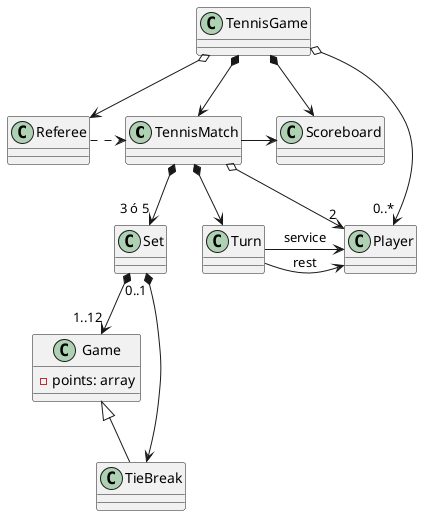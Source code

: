 @startuml tennis_game

class TennisMatch{}

class Player{}

class Referee{}

class Scoreboard{}

class Set{}

class Game{
    '-service: Player
    '-rest: Player
    -points: array
}

class TieBreak extends Game{}

' class Point{}

class Turn{}

Referee .> TennisMatch
TennisMatch -> Scoreboard

TennisMatch o--> "2" Player
TennisMatch *--> Turn
TennisMatch *--> "3 ó 5" Set

Set *--> "1..12" Game
Set "0..1" *--> TieBreak
'Set -> Turn

'Game *--> "1..*" Point

'TieBreak *-> Turn

Turn -> Player : service
Turn -> Player : rest

TennisGame *--> TennisMatch
TennisGame *--> Scoreboard
TennisGame o--> Referee
TennisGame o--> "0..*" Player
@enduml
